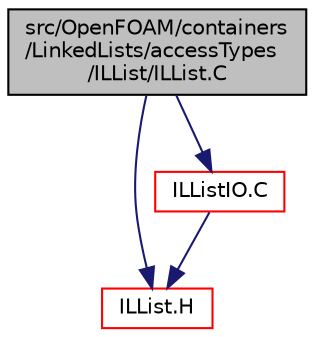digraph "src/OpenFOAM/containers/LinkedLists/accessTypes/ILList/ILList.C"
{
  bgcolor="transparent";
  edge [fontname="Helvetica",fontsize="10",labelfontname="Helvetica",labelfontsize="10"];
  node [fontname="Helvetica",fontsize="10",shape=record];
  Node1 [label="src/OpenFOAM/containers\l/LinkedLists/accessTypes\l/ILList/ILList.C",height=0.2,width=0.4,color="black", fillcolor="grey75", style="filled", fontcolor="black"];
  Node1 -> Node2 [color="midnightblue",fontsize="10",style="solid",fontname="Helvetica"];
  Node2 [label="ILList.H",height=0.2,width=0.4,color="red",URL="$a07716.html"];
  Node1 -> Node3 [color="midnightblue",fontsize="10",style="solid",fontname="Helvetica"];
  Node3 [label="ILListIO.C",height=0.2,width=0.4,color="red",URL="$a07717.html"];
  Node3 -> Node2 [color="midnightblue",fontsize="10",style="solid",fontname="Helvetica"];
}
